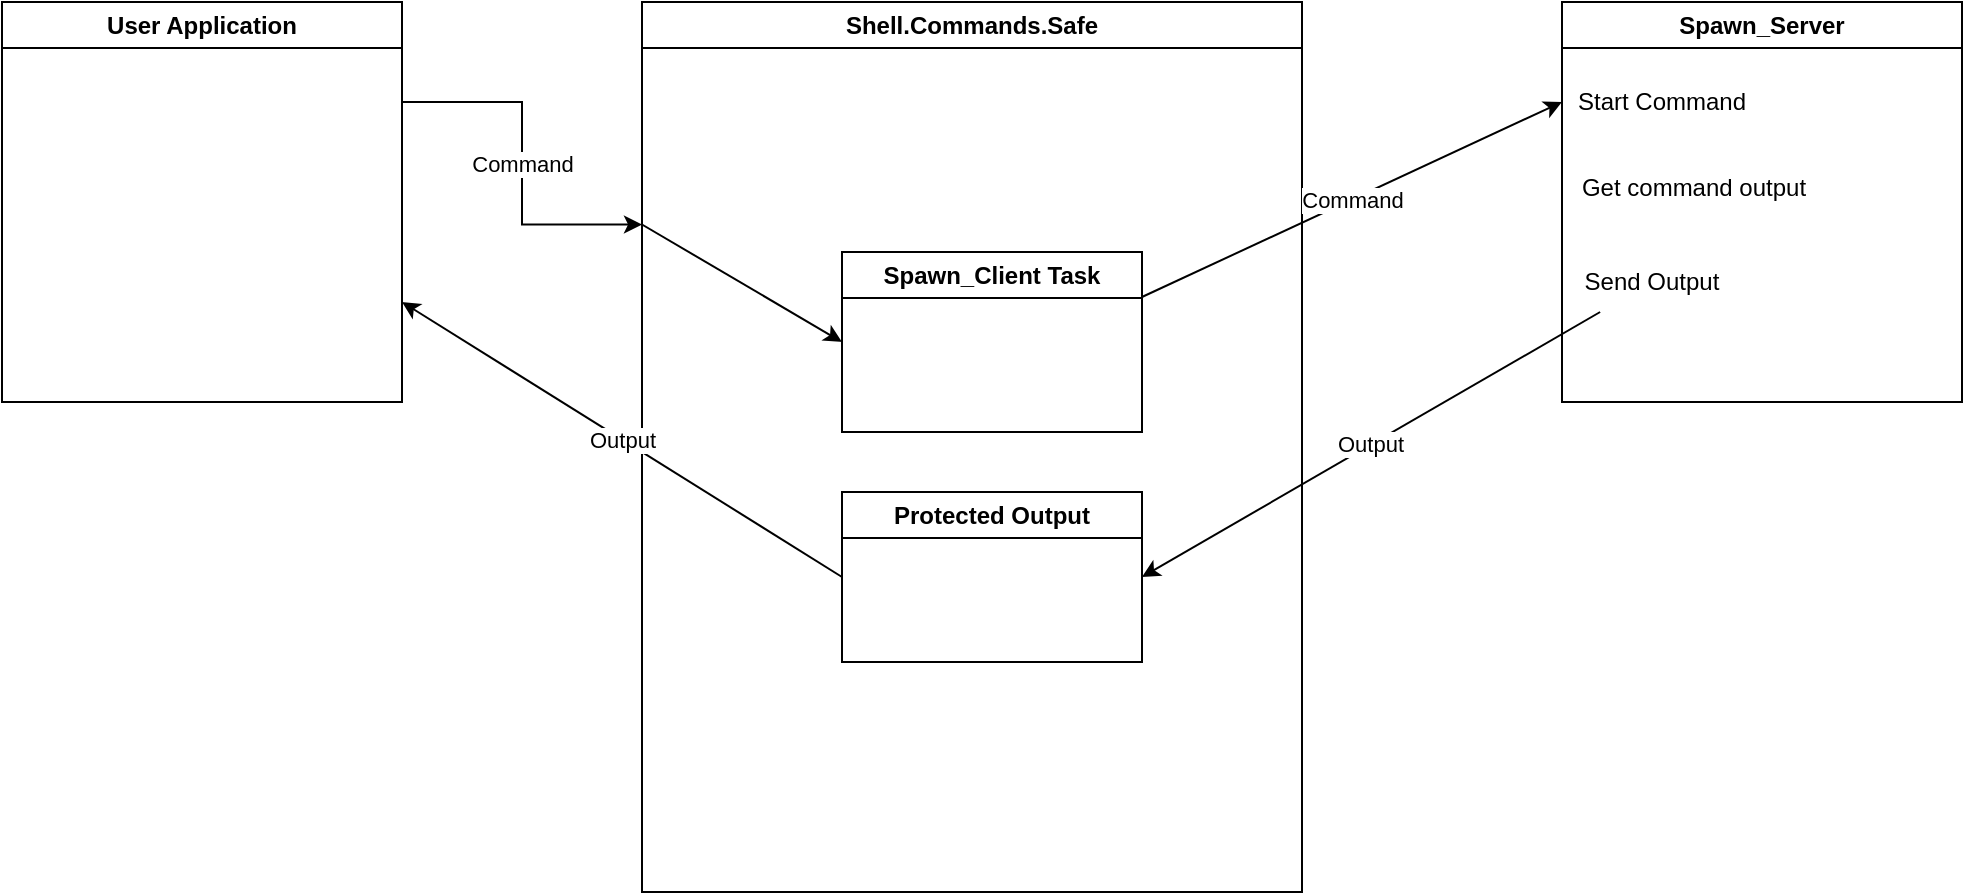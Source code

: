 <mxfile version="20.6.2" type="device"><diagram id="nZHFTwHxbEC8_oNs4ljq" name="Page-1"><mxGraphModel dx="1345" dy="1025" grid="1" gridSize="10" guides="1" tooltips="1" connect="1" arrows="1" fold="1" page="1" pageScale="1" pageWidth="827" pageHeight="1169" math="0" shadow="0"><root><mxCell id="0"/><mxCell id="1" parent="0"/><mxCell id="T8PIKf6SbTDaWrxG1ITC-13" value="Command" style="edgeStyle=orthogonalEdgeStyle;rounded=0;orthogonalLoop=1;jettySize=auto;html=1;exitX=1;exitY=0.25;exitDx=0;exitDy=0;entryX=0;entryY=0.25;entryDx=0;entryDy=0;" edge="1" parent="1" source="T8PIKf6SbTDaWrxG1ITC-1" target="T8PIKf6SbTDaWrxG1ITC-2"><mxGeometry relative="1" as="geometry"/></mxCell><mxCell id="T8PIKf6SbTDaWrxG1ITC-1" value="User Application" style="swimlane;whiteSpace=wrap;html=1;" vertex="1" parent="1"><mxGeometry x="10" y="385" width="200" height="200" as="geometry"/></mxCell><mxCell id="T8PIKf6SbTDaWrxG1ITC-2" value="Shell.Commands.Safe&lt;br&gt;" style="swimlane;whiteSpace=wrap;html=1;" vertex="1" parent="1"><mxGeometry x="330" y="385" width="330" height="445" as="geometry"/></mxCell><mxCell id="T8PIKf6SbTDaWrxG1ITC-3" value="Spawn_Client Task&lt;br&gt;" style="swimlane;whiteSpace=wrap;html=1;" vertex="1" parent="T8PIKf6SbTDaWrxG1ITC-2"><mxGeometry x="100" y="125" width="150" height="90" as="geometry"/></mxCell><mxCell id="T8PIKf6SbTDaWrxG1ITC-22" value="" style="endArrow=classic;html=1;rounded=0;exitX=0;exitY=0.25;exitDx=0;exitDy=0;entryX=0;entryY=0.5;entryDx=0;entryDy=0;" edge="1" parent="T8PIKf6SbTDaWrxG1ITC-2" source="T8PIKf6SbTDaWrxG1ITC-2" target="T8PIKf6SbTDaWrxG1ITC-3"><mxGeometry width="50" height="50" relative="1" as="geometry"><mxPoint x="60" y="135" as="sourcePoint"/><mxPoint x="110" y="85" as="targetPoint"/></mxGeometry></mxCell><mxCell id="T8PIKf6SbTDaWrxG1ITC-30" value="Protected Output" style="swimlane;whiteSpace=wrap;html=1;" vertex="1" parent="T8PIKf6SbTDaWrxG1ITC-2"><mxGeometry x="100" y="245" width="150" height="85" as="geometry"/></mxCell><mxCell id="T8PIKf6SbTDaWrxG1ITC-10" value="Spawn_Server&lt;br&gt;" style="swimlane;whiteSpace=wrap;html=1;" vertex="1" parent="1"><mxGeometry x="790" y="385" width="200" height="200" as="geometry"/></mxCell><mxCell id="T8PIKf6SbTDaWrxG1ITC-26" value="Start Command" style="text;html=1;strokeColor=none;fillColor=none;align=center;verticalAlign=middle;whiteSpace=wrap;rounded=0;" vertex="1" parent="T8PIKf6SbTDaWrxG1ITC-10"><mxGeometry x="-10" y="35" width="120" height="30" as="geometry"/></mxCell><mxCell id="T8PIKf6SbTDaWrxG1ITC-27" value="Get command output&lt;br&gt;" style="text;html=1;strokeColor=none;fillColor=none;align=center;verticalAlign=middle;whiteSpace=wrap;rounded=0;" vertex="1" parent="T8PIKf6SbTDaWrxG1ITC-10"><mxGeometry x="1" y="80" width="130" height="25" as="geometry"/></mxCell><mxCell id="T8PIKf6SbTDaWrxG1ITC-28" value="Send Output" style="text;html=1;strokeColor=none;fillColor=none;align=center;verticalAlign=middle;whiteSpace=wrap;rounded=0;" vertex="1" parent="T8PIKf6SbTDaWrxG1ITC-10"><mxGeometry x="-10" y="125" width="110" height="30" as="geometry"/></mxCell><mxCell id="T8PIKf6SbTDaWrxG1ITC-23" value="Command" style="endArrow=classic;html=1;rounded=0;exitX=1;exitY=0.25;exitDx=0;exitDy=0;entryX=0;entryY=0.25;entryDx=0;entryDy=0;" edge="1" parent="1" source="T8PIKf6SbTDaWrxG1ITC-3" target="T8PIKf6SbTDaWrxG1ITC-10"><mxGeometry width="50" height="50" relative="1" as="geometry"><mxPoint x="390" y="520" as="sourcePoint"/><mxPoint x="440" y="470" as="targetPoint"/></mxGeometry></mxCell><mxCell id="T8PIKf6SbTDaWrxG1ITC-29" value="Output" style="endArrow=classic;html=1;rounded=0;entryX=1;entryY=0.5;entryDx=0;entryDy=0;" edge="1" parent="1" source="T8PIKf6SbTDaWrxG1ITC-28" target="T8PIKf6SbTDaWrxG1ITC-30"><mxGeometry width="50" height="50" relative="1" as="geometry"><mxPoint x="720" y="680" as="sourcePoint"/><mxPoint x="770" y="630" as="targetPoint"/></mxGeometry></mxCell><mxCell id="T8PIKf6SbTDaWrxG1ITC-31" value="Output" style="endArrow=classic;html=1;rounded=0;exitX=0;exitY=0.5;exitDx=0;exitDy=0;entryX=1;entryY=0.75;entryDx=0;entryDy=0;" edge="1" parent="1" source="T8PIKf6SbTDaWrxG1ITC-30" target="T8PIKf6SbTDaWrxG1ITC-1"><mxGeometry width="50" height="50" relative="1" as="geometry"><mxPoint x="390" y="480" as="sourcePoint"/><mxPoint x="440" y="430" as="targetPoint"/></mxGeometry></mxCell></root></mxGraphModel></diagram></mxfile>